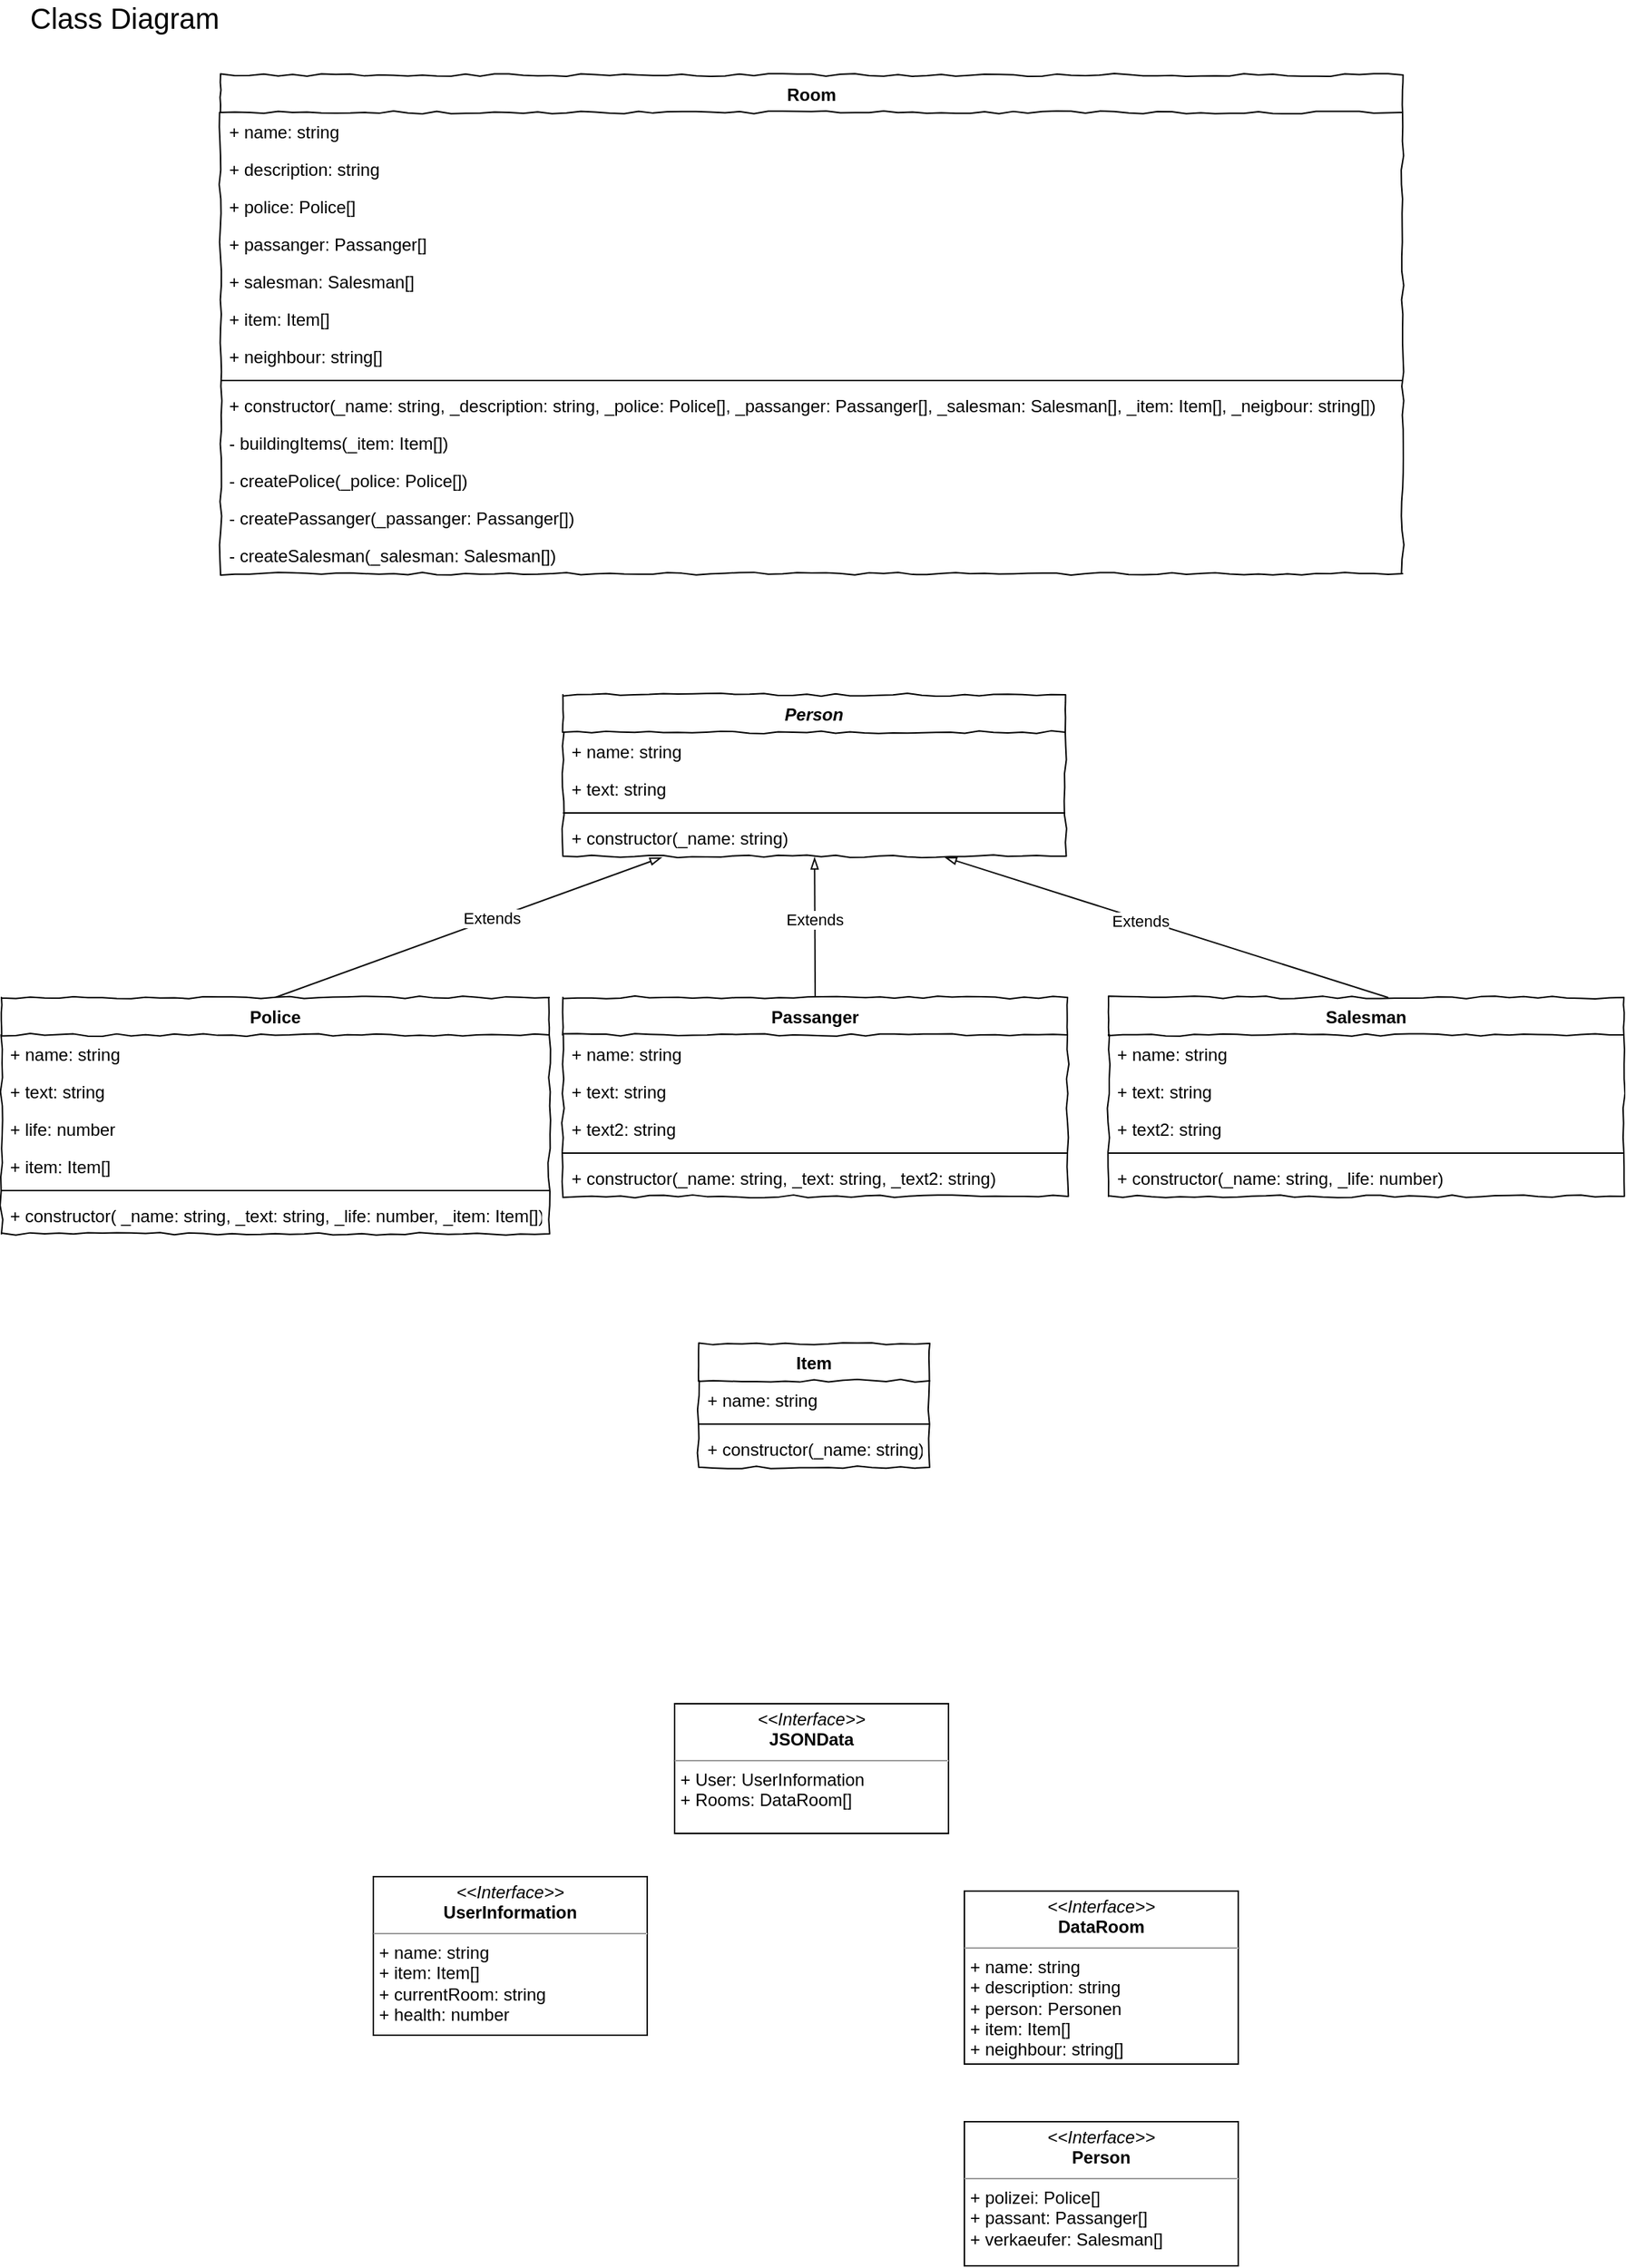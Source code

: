<mxfile version="13.4.4" type="device"><diagram id="rubRjD1_MXqQJpByRHL8" name="Page-1"><mxGraphModel dx="1422" dy="745" grid="1" gridSize="10" guides="1" tooltips="1" connect="1" arrows="1" fold="1" page="1" pageScale="1" pageWidth="1169" pageHeight="827" math="0" shadow="0"><root><mxCell id="0"/><mxCell id="1" parent="0"/><mxCell id="7TcTl32dYtfqFqJ4vWqF-1" value="&lt;font style=&quot;font-size: 20px&quot;&gt;Class Diagram&lt;/font&gt;" style="text;html=1;strokeColor=none;fillColor=none;align=left;verticalAlign=middle;whiteSpace=wrap;rounded=0;" parent="1" vertex="1"><mxGeometry x="40" y="40" width="150" height="20" as="geometry"/></mxCell><mxCell id="7TcTl32dYtfqFqJ4vWqF-49" value="" style="endArrow=blockThin;html=1;strokeColor=#0D0D0D;endFill=0;entryX=0.76;entryY=1.029;entryDx=0;entryDy=0;exitX=0.543;exitY=0.001;exitDx=0;exitDy=0;entryPerimeter=0;exitPerimeter=0;" parent="1" source="7TcTl32dYtfqFqJ4vWqF-37" target="7TcTl32dYtfqFqJ4vWqF-28" edge="1"><mxGeometry width="50" height="50" relative="1" as="geometry"><mxPoint x="712.5" y="730" as="sourcePoint"/><mxPoint x="582.5" y="656.0" as="targetPoint"/></mxGeometry></mxCell><mxCell id="7TcTl32dYtfqFqJ4vWqF-50" value="Extends" style="edgeLabel;html=1;align=center;verticalAlign=middle;resizable=0;points=[];" parent="7TcTl32dYtfqFqJ4vWqF-49" vertex="1" connectable="0"><mxGeometry x="0.117" y="1" relative="1" as="geometry"><mxPoint as="offset"/></mxGeometry></mxCell><mxCell id="7TcTl32dYtfqFqJ4vWqF-51" value="" style="endArrow=blockThin;html=1;strokeColor=#0D0D0D;endFill=0;exitX=0.5;exitY=0;exitDx=0;exitDy=0;entryX=0.197;entryY=1.033;entryDx=0;entryDy=0;entryPerimeter=0;" parent="1" source="7TcTl32dYtfqFqJ4vWqF-33" target="7TcTl32dYtfqFqJ4vWqF-28" edge="1"><mxGeometry width="50" height="50" relative="1" as="geometry"><mxPoint x="522.82" y="730" as="sourcePoint"/><mxPoint x="541.5" y="654" as="targetPoint"/></mxGeometry></mxCell><mxCell id="7TcTl32dYtfqFqJ4vWqF-52" value="Extends" style="edgeLabel;html=1;align=center;verticalAlign=middle;resizable=0;points=[];" parent="7TcTl32dYtfqFqJ4vWqF-51" vertex="1" connectable="0"><mxGeometry x="0.117" y="1" relative="1" as="geometry"><mxPoint as="offset"/></mxGeometry></mxCell><mxCell id="7TcTl32dYtfqFqJ4vWqF-53" value="" style="endArrow=blockThin;html=1;strokeColor=#0D0D0D;endFill=0;entryX=0.501;entryY=1.029;entryDx=0;entryDy=0;exitX=0.5;exitY=0;exitDx=0;exitDy=0;entryPerimeter=0;" parent="1" source="7TcTl32dYtfqFqJ4vWqF-29" target="7TcTl32dYtfqFqJ4vWqF-28" edge="1"><mxGeometry width="50" height="50" relative="1" as="geometry"><mxPoint x="122.5" y="740" as="sourcePoint"/><mxPoint x="-7.5" y="666.0" as="targetPoint"/></mxGeometry></mxCell><mxCell id="7TcTl32dYtfqFqJ4vWqF-54" value="Extends" style="edgeLabel;html=1;align=center;verticalAlign=middle;resizable=0;points=[];" parent="7TcTl32dYtfqFqJ4vWqF-53" vertex="1" connectable="0"><mxGeometry x="0.117" y="1" relative="1" as="geometry"><mxPoint as="offset"/></mxGeometry></mxCell><mxCell id="E9pCfegAcy2YvekPaJnT-6" value="&lt;p style=&quot;margin: 0px ; margin-top: 4px ; text-align: center&quot;&gt;&lt;i&gt;&amp;lt;&amp;lt;Interface&amp;gt;&amp;gt;&lt;/i&gt;&lt;br&gt;&lt;b&gt;JSONData&lt;/b&gt;&lt;/p&gt;&lt;hr size=&quot;1&quot;&gt;&lt;p style=&quot;margin: 0px ; margin-left: 4px&quot;&gt;+ User: UserInformation&lt;br&gt;+ Rooms: DataRoom[]&lt;/p&gt;&lt;p style=&quot;margin: 0px ; margin-left: 4px&quot;&gt;&lt;br&gt;&lt;/p&gt;" style="verticalAlign=top;align=left;overflow=fill;fontSize=12;fontFamily=Helvetica;html=1;" vertex="1" parent="1"><mxGeometry x="489" y="1220" width="190" height="90" as="geometry"/></mxCell><mxCell id="E9pCfegAcy2YvekPaJnT-7" value="&lt;p style=&quot;margin: 0px ; margin-top: 4px ; text-align: center&quot;&gt;&lt;i&gt;&amp;lt;&amp;lt;Interface&amp;gt;&amp;gt;&lt;/i&gt;&lt;br&gt;&lt;b&gt;UserInformation&lt;/b&gt;&lt;/p&gt;&lt;hr size=&quot;1&quot;&gt;&lt;p style=&quot;margin: 0px ; margin-left: 4px&quot;&gt;+&amp;nbsp;&lt;span&gt;name: string&lt;/span&gt;&lt;/p&gt;&lt;p style=&quot;margin: 0px ; margin-left: 4px&quot;&gt;&lt;span&gt;+ item: Item[]&lt;/span&gt;&lt;/p&gt;&lt;p style=&quot;margin: 0px ; margin-left: 4px&quot;&gt;+ currentRoom: string&lt;/p&gt;&lt;p style=&quot;margin: 0px ; margin-left: 4px&quot;&gt;+ health: number&lt;/p&gt;" style="verticalAlign=top;align=left;overflow=fill;fontSize=12;fontFamily=Helvetica;html=1;" vertex="1" parent="1"><mxGeometry x="280" y="1340" width="190" height="110" as="geometry"/></mxCell><mxCell id="E9pCfegAcy2YvekPaJnT-8" value="&lt;p style=&quot;margin: 0px ; margin-top: 4px ; text-align: center&quot;&gt;&lt;i&gt;&amp;lt;&amp;lt;Interface&amp;gt;&amp;gt;&lt;/i&gt;&lt;br&gt;&lt;b&gt;DataRoom&lt;/b&gt;&lt;/p&gt;&lt;hr size=&quot;1&quot;&gt;&lt;p style=&quot;margin: 0px ; margin-left: 4px&quot;&gt;+&amp;nbsp;&lt;span&gt;name: string&lt;/span&gt;&lt;/p&gt;&lt;p style=&quot;margin: 0px ; margin-left: 4px&quot;&gt;+ description: string&lt;/p&gt;&lt;p style=&quot;margin: 0px ; margin-left: 4px&quot;&gt;+ person: Personen&lt;/p&gt;&lt;p style=&quot;margin: 0px ; margin-left: 4px&quot;&gt;+ item: Item[]&lt;/p&gt;&lt;p style=&quot;margin: 0px ; margin-left: 4px&quot;&gt;+ neighbour: string[]&lt;/p&gt;&lt;p style=&quot;margin: 0px ; margin-left: 4px&quot;&gt;&lt;br&gt;&lt;/p&gt;" style="verticalAlign=top;align=left;overflow=fill;fontSize=12;fontFamily=Helvetica;html=1;" vertex="1" parent="1"><mxGeometry x="690" y="1350" width="190" height="120" as="geometry"/></mxCell><mxCell id="E9pCfegAcy2YvekPaJnT-9" value="&lt;p style=&quot;margin: 0px ; margin-top: 4px ; text-align: center&quot;&gt;&lt;i&gt;&amp;lt;&amp;lt;Interface&amp;gt;&amp;gt;&lt;/i&gt;&lt;br&gt;&lt;b&gt;Person&lt;/b&gt;&lt;/p&gt;&lt;hr size=&quot;1&quot;&gt;&lt;p style=&quot;margin: 0px ; margin-left: 4px&quot;&gt;+&amp;nbsp;&lt;span&gt;polizei: Police[]&lt;/span&gt;&lt;/p&gt;&lt;p style=&quot;margin: 0px ; margin-left: 4px&quot;&gt;+ passant: Passanger[]&lt;/p&gt;&lt;p style=&quot;margin: 0px ; margin-left: 4px&quot;&gt;+ verkaeufer: Salesman[]&lt;/p&gt;&lt;p style=&quot;margin: 0px ; margin-left: 4px&quot;&gt;&lt;br&gt;&lt;/p&gt;" style="verticalAlign=top;align=left;overflow=fill;fontSize=12;fontFamily=Helvetica;html=1;" vertex="1" parent="1"><mxGeometry x="690" y="1510" width="190" height="100" as="geometry"/></mxCell><mxCell id="7TcTl32dYtfqFqJ4vWqF-9" value="Room" style="swimlane;fontStyle=1;align=center;verticalAlign=top;childLayout=stackLayout;horizontal=1;startSize=26;horizontalStack=0;resizeParent=1;resizeParentMax=0;resizeLast=0;collapsible=1;marginBottom=0;rounded=0;shadow=0;comic=1;strokeWidth=1;" parent="1" vertex="1"><mxGeometry x="174" y="90" width="820" height="346" as="geometry"><mxRectangle x="20" y="670" width="90" height="26" as="alternateBounds"/></mxGeometry></mxCell><mxCell id="7TcTl32dYtfqFqJ4vWqF-10" value="+ name: string&#10;" style="text;strokeColor=none;fillColor=none;align=left;verticalAlign=top;spacingLeft=4;spacingRight=4;overflow=hidden;rotatable=0;points=[[0,0.5],[1,0.5]];portConstraint=eastwest;" parent="7TcTl32dYtfqFqJ4vWqF-9" vertex="1"><mxGeometry y="26" width="820" height="26" as="geometry"/></mxCell><mxCell id="7TcTl32dYtfqFqJ4vWqF-79" value="+ description: string&#10;" style="text;strokeColor=none;fillColor=none;align=left;verticalAlign=top;spacingLeft=4;spacingRight=4;overflow=hidden;rotatable=0;points=[[0,0.5],[1,0.5]];portConstraint=eastwest;" parent="7TcTl32dYtfqFqJ4vWqF-9" vertex="1"><mxGeometry y="52" width="820" height="26" as="geometry"/></mxCell><mxCell id="r3PbEEl6pIqcGlglHfew-1" value="+ police: Police[]&#10;" style="text;strokeColor=none;fillColor=none;align=left;verticalAlign=top;spacingLeft=4;spacingRight=4;overflow=hidden;rotatable=0;points=[[0,0.5],[1,0.5]];portConstraint=eastwest;" parent="7TcTl32dYtfqFqJ4vWqF-9" vertex="1"><mxGeometry y="78" width="820" height="26" as="geometry"/></mxCell><mxCell id="E9pCfegAcy2YvekPaJnT-2" value="+ passanger: Passanger[]&#10;" style="text;strokeColor=none;fillColor=none;align=left;verticalAlign=top;spacingLeft=4;spacingRight=4;overflow=hidden;rotatable=0;points=[[0,0.5],[1,0.5]];portConstraint=eastwest;" vertex="1" parent="7TcTl32dYtfqFqJ4vWqF-9"><mxGeometry y="104" width="820" height="26" as="geometry"/></mxCell><mxCell id="E9pCfegAcy2YvekPaJnT-3" value="+ salesman: Salesman[]&#10;" style="text;strokeColor=none;fillColor=none;align=left;verticalAlign=top;spacingLeft=4;spacingRight=4;overflow=hidden;rotatable=0;points=[[0,0.5],[1,0.5]];portConstraint=eastwest;" vertex="1" parent="7TcTl32dYtfqFqJ4vWqF-9"><mxGeometry y="130" width="820" height="26" as="geometry"/></mxCell><mxCell id="7TcTl32dYtfqFqJ4vWqF-64" value="+ item: Item[]&#10;" style="text;strokeColor=none;fillColor=none;align=left;verticalAlign=top;spacingLeft=4;spacingRight=4;overflow=hidden;rotatable=0;points=[[0,0.5],[1,0.5]];portConstraint=eastwest;" parent="7TcTl32dYtfqFqJ4vWqF-9" vertex="1"><mxGeometry y="156" width="820" height="26" as="geometry"/></mxCell><mxCell id="7TcTl32dYtfqFqJ4vWqF-65" value="+ neighbour: string[]&#10;" style="text;strokeColor=none;fillColor=none;align=left;verticalAlign=top;spacingLeft=4;spacingRight=4;overflow=hidden;rotatable=0;points=[[0,0.5],[1,0.5]];portConstraint=eastwest;" parent="7TcTl32dYtfqFqJ4vWqF-9" vertex="1"><mxGeometry y="182" width="820" height="26" as="geometry"/></mxCell><mxCell id="7TcTl32dYtfqFqJ4vWqF-11" value="" style="line;strokeWidth=1;fillColor=none;align=left;verticalAlign=middle;spacingTop=-1;spacingLeft=3;spacingRight=3;rotatable=0;labelPosition=right;points=[];portConstraint=eastwest;" parent="7TcTl32dYtfqFqJ4vWqF-9" vertex="1"><mxGeometry y="208" width="820" height="8" as="geometry"/></mxCell><mxCell id="7TcTl32dYtfqFqJ4vWqF-12" value="+ constructor(_name: string, _description: string, _police: Police[], _passanger: Passanger[], _salesman: Salesman[], _item: Item[], _neigbour: string[])" style="text;strokeColor=none;fillColor=none;align=left;verticalAlign=top;spacingLeft=4;spacingRight=4;overflow=hidden;rotatable=0;points=[[0,0.5],[1,0.5]];portConstraint=eastwest;" parent="7TcTl32dYtfqFqJ4vWqF-9" vertex="1"><mxGeometry y="216" width="820" height="26" as="geometry"/></mxCell><mxCell id="r3PbEEl6pIqcGlglHfew-2" value="- buildingItems(_item: Item[])" style="text;strokeColor=none;fillColor=none;align=left;verticalAlign=top;spacingLeft=4;spacingRight=4;overflow=hidden;rotatable=0;points=[[0,0.5],[1,0.5]];portConstraint=eastwest;" parent="7TcTl32dYtfqFqJ4vWqF-9" vertex="1"><mxGeometry y="242" width="820" height="26" as="geometry"/></mxCell><mxCell id="r3PbEEl6pIqcGlglHfew-7" value="- createPolice(_police: Police[])" style="text;strokeColor=none;fillColor=none;align=left;verticalAlign=top;spacingLeft=4;spacingRight=4;overflow=hidden;rotatable=0;points=[[0,0.5],[1,0.5]];portConstraint=eastwest;" parent="7TcTl32dYtfqFqJ4vWqF-9" vertex="1"><mxGeometry y="268" width="820" height="26" as="geometry"/></mxCell><mxCell id="E9pCfegAcy2YvekPaJnT-4" value="- createPassanger(_passanger: Passanger[])" style="text;strokeColor=none;fillColor=none;align=left;verticalAlign=top;spacingLeft=4;spacingRight=4;overflow=hidden;rotatable=0;points=[[0,0.5],[1,0.5]];portConstraint=eastwest;" vertex="1" parent="7TcTl32dYtfqFqJ4vWqF-9"><mxGeometry y="294" width="820" height="26" as="geometry"/></mxCell><mxCell id="E9pCfegAcy2YvekPaJnT-5" value="- createSalesman(_salesman: Salesman[])" style="text;strokeColor=none;fillColor=none;align=left;verticalAlign=top;spacingLeft=4;spacingRight=4;overflow=hidden;rotatable=0;points=[[0,0.5],[1,0.5]];portConstraint=eastwest;" vertex="1" parent="7TcTl32dYtfqFqJ4vWqF-9"><mxGeometry y="320" width="820" height="26" as="geometry"/></mxCell><mxCell id="7TcTl32dYtfqFqJ4vWqF-59" value="Item" style="swimlane;fontStyle=1;align=center;verticalAlign=top;childLayout=stackLayout;horizontal=1;startSize=26;horizontalStack=0;resizeParent=1;resizeParentMax=0;resizeLast=0;collapsible=1;marginBottom=0;rounded=0;shadow=0;comic=1;strokeWidth=1;" parent="1" vertex="1"><mxGeometry x="505.75" y="970" width="160" height="86" as="geometry"><mxRectangle x="20" y="670" width="90" height="26" as="alternateBounds"/></mxGeometry></mxCell><mxCell id="7TcTl32dYtfqFqJ4vWqF-60" value="+ name: string" style="text;strokeColor=none;fillColor=none;align=left;verticalAlign=top;spacingLeft=4;spacingRight=4;overflow=hidden;rotatable=0;points=[[0,0.5],[1,0.5]];portConstraint=eastwest;" parent="7TcTl32dYtfqFqJ4vWqF-59" vertex="1"><mxGeometry y="26" width="160" height="26" as="geometry"/></mxCell><mxCell id="7TcTl32dYtfqFqJ4vWqF-61" value="" style="line;strokeWidth=1;fillColor=none;align=left;verticalAlign=middle;spacingTop=-1;spacingLeft=3;spacingRight=3;rotatable=0;labelPosition=right;points=[];portConstraint=eastwest;" parent="7TcTl32dYtfqFqJ4vWqF-59" vertex="1"><mxGeometry y="52" width="160" height="8" as="geometry"/></mxCell><mxCell id="7TcTl32dYtfqFqJ4vWqF-62" value="+ constructor(_name: string)" style="text;strokeColor=none;fillColor=none;align=left;verticalAlign=top;spacingLeft=4;spacingRight=4;overflow=hidden;rotatable=0;points=[[0,0.5],[1,0.5]];portConstraint=eastwest;" parent="7TcTl32dYtfqFqJ4vWqF-59" vertex="1"><mxGeometry y="60" width="160" height="26" as="geometry"/></mxCell><mxCell id="7TcTl32dYtfqFqJ4vWqF-25" value="Person" style="swimlane;fontStyle=3;align=center;verticalAlign=top;childLayout=stackLayout;horizontal=1;startSize=26;horizontalStack=0;resizeParent=1;resizeParentMax=0;resizeLast=0;collapsible=1;marginBottom=0;rounded=0;shadow=0;comic=1;strokeWidth=1;" parent="1" vertex="1"><mxGeometry x="411.5" y="520" width="348.5" height="112" as="geometry"><mxRectangle x="20" y="670" width="90" height="26" as="alternateBounds"/></mxGeometry></mxCell><mxCell id="7TcTl32dYtfqFqJ4vWqF-26" value="+ name: string&#10;" style="text;strokeColor=none;fillColor=none;align=left;verticalAlign=top;spacingLeft=4;spacingRight=4;overflow=hidden;rotatable=0;points=[[0,0.5],[1,0.5]];portConstraint=eastwest;" parent="7TcTl32dYtfqFqJ4vWqF-25" vertex="1"><mxGeometry y="26" width="348.5" height="26" as="geometry"/></mxCell><mxCell id="7TcTl32dYtfqFqJ4vWqF-90" value="+ text: string" style="text;strokeColor=none;fillColor=none;align=left;verticalAlign=top;spacingLeft=4;spacingRight=4;overflow=hidden;rotatable=0;points=[[0,0.5],[1,0.5]];portConstraint=eastwest;" parent="7TcTl32dYtfqFqJ4vWqF-25" vertex="1"><mxGeometry y="52" width="348.5" height="26" as="geometry"/></mxCell><mxCell id="7TcTl32dYtfqFqJ4vWqF-27" value="" style="line;strokeWidth=1;fillColor=none;align=left;verticalAlign=middle;spacingTop=-1;spacingLeft=3;spacingRight=3;rotatable=0;labelPosition=right;points=[];portConstraint=eastwest;" parent="7TcTl32dYtfqFqJ4vWqF-25" vertex="1"><mxGeometry y="78" width="348.5" height="8" as="geometry"/></mxCell><mxCell id="7TcTl32dYtfqFqJ4vWqF-28" value="+ constructor(_name: string) " style="text;strokeColor=none;fillColor=none;align=left;verticalAlign=top;spacingLeft=4;spacingRight=4;overflow=hidden;rotatable=0;points=[[0,0.5],[1,0.5]];portConstraint=eastwest;" parent="7TcTl32dYtfqFqJ4vWqF-25" vertex="1"><mxGeometry y="86" width="348.5" height="26" as="geometry"/></mxCell><mxCell id="7TcTl32dYtfqFqJ4vWqF-37" value="Salesman" style="swimlane;fontStyle=1;align=center;verticalAlign=top;childLayout=stackLayout;horizontal=1;startSize=26;horizontalStack=0;resizeParent=1;resizeParentMax=0;resizeLast=0;collapsible=1;marginBottom=0;rounded=0;shadow=0;comic=1;strokeWidth=1;" parent="1" vertex="1"><mxGeometry x="790" y="730" width="357.5" height="138" as="geometry"><mxRectangle x="20" y="670" width="90" height="26" as="alternateBounds"/></mxGeometry></mxCell><mxCell id="r3PbEEl6pIqcGlglHfew-10" value="+ name: string&#10;" style="text;strokeColor=none;fillColor=none;align=left;verticalAlign=top;spacingLeft=4;spacingRight=4;overflow=hidden;rotatable=0;points=[[0,0.5],[1,0.5]];portConstraint=eastwest;" parent="7TcTl32dYtfqFqJ4vWqF-37" vertex="1"><mxGeometry y="26" width="357.5" height="26" as="geometry"/></mxCell><mxCell id="r3PbEEl6pIqcGlglHfew-11" value="+ text: string" style="text;strokeColor=none;fillColor=none;align=left;verticalAlign=top;spacingLeft=4;spacingRight=4;overflow=hidden;rotatable=0;points=[[0,0.5],[1,0.5]];portConstraint=eastwest;" parent="7TcTl32dYtfqFqJ4vWqF-37" vertex="1"><mxGeometry y="52" width="357.5" height="26" as="geometry"/></mxCell><mxCell id="r3PbEEl6pIqcGlglHfew-12" value="+ text2: string" style="text;strokeColor=none;fillColor=none;align=left;verticalAlign=top;spacingLeft=4;spacingRight=4;overflow=hidden;rotatable=0;points=[[0,0.5],[1,0.5]];portConstraint=eastwest;" parent="7TcTl32dYtfqFqJ4vWqF-37" vertex="1"><mxGeometry y="78" width="357.5" height="26" as="geometry"/></mxCell><mxCell id="7TcTl32dYtfqFqJ4vWqF-39" value="" style="line;strokeWidth=1;fillColor=none;align=left;verticalAlign=middle;spacingTop=-1;spacingLeft=3;spacingRight=3;rotatable=0;labelPosition=right;points=[];portConstraint=eastwest;" parent="7TcTl32dYtfqFqJ4vWqF-37" vertex="1"><mxGeometry y="104" width="357.5" height="8" as="geometry"/></mxCell><mxCell id="7TcTl32dYtfqFqJ4vWqF-40" value="+ constructor(_name: string, _life: number) " style="text;strokeColor=none;fillColor=none;align=left;verticalAlign=top;spacingLeft=4;spacingRight=4;overflow=hidden;rotatable=0;points=[[0,0.5],[1,0.5]];portConstraint=eastwest;" parent="7TcTl32dYtfqFqJ4vWqF-37" vertex="1"><mxGeometry y="112" width="357.5" height="26" as="geometry"/></mxCell><mxCell id="7TcTl32dYtfqFqJ4vWqF-33" value="Police" style="swimlane;fontStyle=1;align=center;verticalAlign=top;childLayout=stackLayout;horizontal=1;startSize=26;horizontalStack=0;resizeParent=1;resizeParentMax=0;resizeLast=0;collapsible=1;marginBottom=0;rounded=0;shadow=0;comic=1;strokeWidth=1;" parent="1" vertex="1"><mxGeometry x="22" y="730" width="380" height="164" as="geometry"><mxRectangle x="20" y="670" width="90" height="26" as="alternateBounds"/></mxGeometry></mxCell><mxCell id="r3PbEEl6pIqcGlglHfew-8" value="+ name: string&#10;" style="text;strokeColor=none;fillColor=none;align=left;verticalAlign=top;spacingLeft=4;spacingRight=4;overflow=hidden;rotatable=0;points=[[0,0.5],[1,0.5]];portConstraint=eastwest;" parent="7TcTl32dYtfqFqJ4vWqF-33" vertex="1"><mxGeometry y="26" width="380" height="26" as="geometry"/></mxCell><mxCell id="r3PbEEl6pIqcGlglHfew-9" value="+ text: string" style="text;strokeColor=none;fillColor=none;align=left;verticalAlign=top;spacingLeft=4;spacingRight=4;overflow=hidden;rotatable=0;points=[[0,0.5],[1,0.5]];portConstraint=eastwest;" parent="7TcTl32dYtfqFqJ4vWqF-33" vertex="1"><mxGeometry y="52" width="380" height="26" as="geometry"/></mxCell><mxCell id="r3PbEEl6pIqcGlglHfew-13" value="+ life: number" style="text;strokeColor=none;fillColor=none;align=left;verticalAlign=top;spacingLeft=4;spacingRight=4;overflow=hidden;rotatable=0;points=[[0,0.5],[1,0.5]];portConstraint=eastwest;" parent="7TcTl32dYtfqFqJ4vWqF-33" vertex="1"><mxGeometry y="78" width="380" height="26" as="geometry"/></mxCell><mxCell id="r3PbEEl6pIqcGlglHfew-14" value="+ item: Item[]" style="text;strokeColor=none;fillColor=none;align=left;verticalAlign=top;spacingLeft=4;spacingRight=4;overflow=hidden;rotatable=0;points=[[0,0.5],[1,0.5]];portConstraint=eastwest;" parent="7TcTl32dYtfqFqJ4vWqF-33" vertex="1"><mxGeometry y="104" width="380" height="26" as="geometry"/></mxCell><mxCell id="7TcTl32dYtfqFqJ4vWqF-35" value="" style="line;strokeWidth=1;fillColor=none;align=left;verticalAlign=middle;spacingTop=-1;spacingLeft=3;spacingRight=3;rotatable=0;labelPosition=right;points=[];portConstraint=eastwest;" parent="7TcTl32dYtfqFqJ4vWqF-33" vertex="1"><mxGeometry y="130" width="380" height="8" as="geometry"/></mxCell><mxCell id="7TcTl32dYtfqFqJ4vWqF-36" value="+ constructor( _name: string, _text: string, _life: number, _item: Item[])" style="text;strokeColor=none;fillColor=none;align=left;verticalAlign=top;spacingLeft=4;spacingRight=4;overflow=hidden;rotatable=0;points=[[0,0.5],[1,0.5]];portConstraint=eastwest;" parent="7TcTl32dYtfqFqJ4vWqF-33" vertex="1"><mxGeometry y="138" width="380" height="26" as="geometry"/></mxCell><mxCell id="7TcTl32dYtfqFqJ4vWqF-29" value="Passanger" style="swimlane;fontStyle=1;align=center;verticalAlign=top;childLayout=stackLayout;horizontal=1;startSize=26;horizontalStack=0;resizeParent=1;resizeParentMax=0;resizeLast=0;collapsible=1;marginBottom=0;rounded=0;shadow=0;comic=1;strokeWidth=1;" parent="1" vertex="1"><mxGeometry x="411.5" y="730" width="350" height="138" as="geometry"><mxRectangle x="20" y="670" width="90" height="26" as="alternateBounds"/></mxGeometry></mxCell><mxCell id="7TcTl32dYtfqFqJ4vWqF-30" value="+ name: string&#10;" style="text;strokeColor=none;fillColor=none;align=left;verticalAlign=top;spacingLeft=4;spacingRight=4;overflow=hidden;rotatable=0;points=[[0,0.5],[1,0.5]];portConstraint=eastwest;" parent="7TcTl32dYtfqFqJ4vWqF-29" vertex="1"><mxGeometry y="26" width="350" height="26" as="geometry"/></mxCell><mxCell id="r3PbEEl6pIqcGlglHfew-5" value="+ text: string" style="text;strokeColor=none;fillColor=none;align=left;verticalAlign=top;spacingLeft=4;spacingRight=4;overflow=hidden;rotatable=0;points=[[0,0.5],[1,0.5]];portConstraint=eastwest;" parent="7TcTl32dYtfqFqJ4vWqF-29" vertex="1"><mxGeometry y="52" width="350" height="26" as="geometry"/></mxCell><mxCell id="r3PbEEl6pIqcGlglHfew-6" value="+ text2: string" style="text;strokeColor=none;fillColor=none;align=left;verticalAlign=top;spacingLeft=4;spacingRight=4;overflow=hidden;rotatable=0;points=[[0,0.5],[1,0.5]];portConstraint=eastwest;" parent="7TcTl32dYtfqFqJ4vWqF-29" vertex="1"><mxGeometry y="78" width="350" height="26" as="geometry"/></mxCell><mxCell id="7TcTl32dYtfqFqJ4vWqF-31" value="" style="line;strokeWidth=1;fillColor=none;align=left;verticalAlign=middle;spacingTop=-1;spacingLeft=3;spacingRight=3;rotatable=0;labelPosition=right;points=[];portConstraint=eastwest;" parent="7TcTl32dYtfqFqJ4vWqF-29" vertex="1"><mxGeometry y="104" width="350" height="8" as="geometry"/></mxCell><mxCell id="7TcTl32dYtfqFqJ4vWqF-32" value="+ constructor(_name: string, _text: string, _text2: string) " style="text;strokeColor=none;fillColor=none;align=left;verticalAlign=top;spacingLeft=4;spacingRight=4;overflow=hidden;rotatable=0;points=[[0,0.5],[1,0.5]];portConstraint=eastwest;" parent="7TcTl32dYtfqFqJ4vWqF-29" vertex="1"><mxGeometry y="112" width="350" height="26" as="geometry"/></mxCell></root></mxGraphModel></diagram></mxfile>